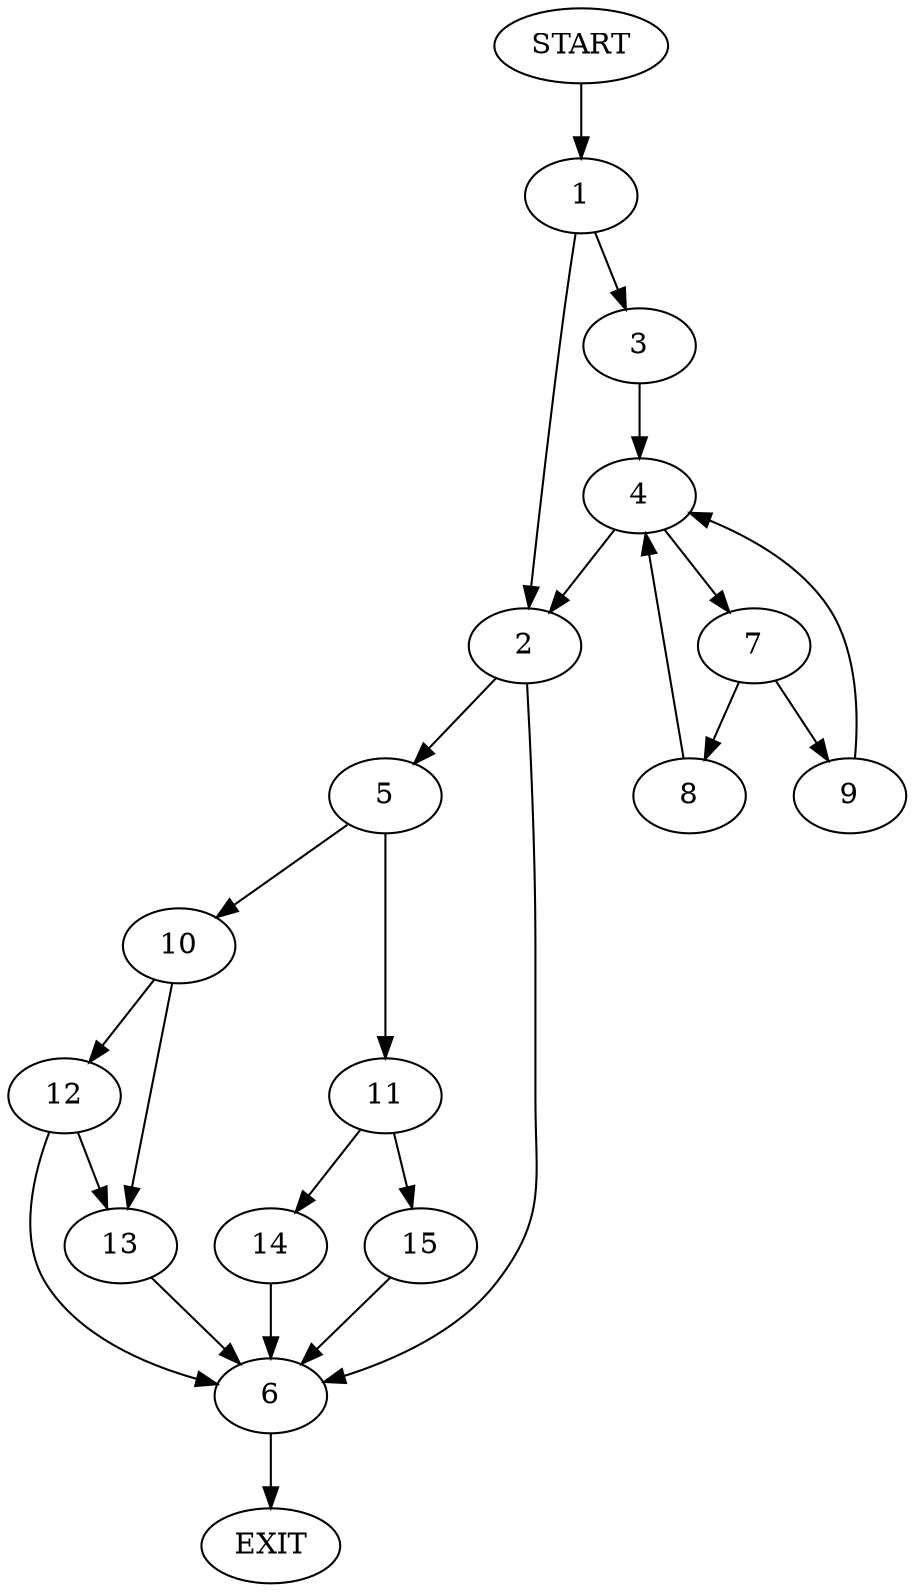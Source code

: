 digraph {
0 [label="START"]
16 [label="EXIT"]
0 -> 1
1 -> 2
1 -> 3
3 -> 4
2 -> 5
2 -> 6
4 -> 7
4 -> 2
7 -> 8
7 -> 9
9 -> 4
8 -> 4
5 -> 10
5 -> 11
6 -> 16
10 -> 12
10 -> 13
11 -> 14
11 -> 15
15 -> 6
14 -> 6
12 -> 6
12 -> 13
13 -> 6
}
